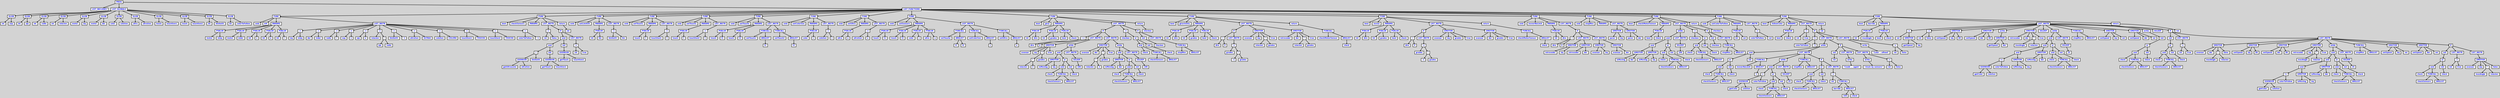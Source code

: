 digraph {

	ordering=out;
	ranksep=.4;
	bgcolor="lightgrey"; node [shape=box, fixedsize=false, fontsize=12, fontname="Helvetica-bold", fontcolor="blue"
		width=.25, height=.25, color="black", fillcolor="white", style="filled, solid, bold"];
	edge [arrowsize=.5, color="black", style="bold"]

  n0 [label="PROG"];
  n1 [label="LIST_INCLUDES"];
  n2 [label="LIST_GLOBALS"];
  n2 [label="LIST_GLOBALS"];
  n3 [label="GLOB"];
  n3 [label="GLOB"];
  n4 [label="int"];
  n5 [label="sep"];
  n6 [label="GLOB"];
  n6 [label="GLOB"];
  n7 [label="int"];
  n8 [label="eje"];
  n9 [label="GLOB"];
  n9 [label="GLOB"];
  n10 [label="int"];
  n11 [label="radio"];
  n12 [label="GLOB"];
  n12 [label="GLOB"];
  n13 [label="int"];
  n14 [label="relacion"];
  n15 [label="GLOB"];
  n15 [label="GLOB"];
  n16 [label="motor"];
  n17 [label="izq"];
  n18 [label="GLOB"];
  n18 [label="GLOB"];
  n19 [label="motor"];
  n20 [label="der"];
  n21 [label="GLOB"];
  n21 [label="GLOB"];
  n22 [label="color"];
  n23 [label="coloSen"];
  n24 [label="GLOB"];
  n24 [label="GLOB"];
  n25 [label="ultra"];
  n26 [label="ultraSen"];
  n27 [label="GLOB"];
  n27 [label="GLOB"];
  n28 [label="touch"];
  n29 [label="touchSen1"];
  n30 [label="GLOB"];
  n30 [label="GLOB"];
  n31 [label="touch"];
  n32 [label="touchSen2"];
  n33 [label="GLOB"];
  n33 [label="GLOB"];
  n34 [label="int"];
  n35 [label="limiteUS"];
  n36 [label="GLOB"];
  n36 [label="GLOB"];
  n37 [label="int"];
  n38 [label="colorToFollow"];
  n39 [label="LIST_FUNCTIONS"];
  n39 [label="LIST_FUNCTIONS"];
  n40 [label="FUNC"];
  n40 [label="FUNC"];
  n41 [label="void"];
  n42 [label="init"];
  n43 [label="PARAMS"];
  n43 [label="PARAMS"];
  n44 [label="PVALUE"];
  n44 [label="PVALUE"];
  n45 [label="motor"];
  n46 [label="mizq"];
  n47 [label="PVALUE"];
  n47 [label="PVALUE"];
  n48 [label="motor"];
  n49 [label="mder"];
  n50 [label="PVALUE"];
  n50 [label="PVALUE"];
  n51 [label="int"];
  n52 [label="s"];
  n53 [label="PVALUE"];
  n53 [label="PVALUE"];
  n54 [label="int"];
  n55 [label="e"];
  n56 [label="PVALUE"];
  n56 [label="PVALUE"];
  n57 [label="int"];
  n58 [label="r"];
  n59 [label="LIST_INSTR"];
  n59 [label="LIST_INSTR"];
  n60 [label=":="];
  n60 [label=":="];
  n61 [label="izq"];
  n62 [label="mizq"];
  n63 [label=":="];
  n63 [label=":="];
  n64 [label="der"];
  n65 [label="mder"];
  n66 [label=":="];
  n66 [label=":="];
  n67 [label="radio"];
  n68 [label="r"];
  n69 [label=":="];
  n69 [label=":="];
  n70 [label="sep"];
  n71 [label="s"];
  n72 [label=":="];
  n72 [label=":="];
  n73 [label="eje"];
  n74 [label="e"];
  n75 [label=":="];
  n75 [label=":="];
  n76 [label="relacion"];
  n77 [label="/"];
  n77 [label="/"];
  n78 [label="eje"];
  n79 [label="radio"];
  n80 [label=":="];
  n80 [label=":="];
  n81 [label="limiteUS"];
  n82 [label="-1"];
  n83 [label=":="];
  n83 [label=":="];
  n84 [label="ultraSen"];
  n85 [label="ULTRA4"];
  n86 [label=":="];
  n86 [label=":="];
  n87 [label="coloSen"];
  n88 [label="COLOR4"];
  n89 [label=":="];
  n89 [label=":="];
  n90 [label="touchSen1"];
  n91 [label="TOUCH4"];
  n92 [label=":="];
  n92 [label=":="];
  n93 [label="touchSen2"];
  n94 [label="TOUCH4"];
  n95 [label=":="];
  n95 [label=":="];
  n96 [label="colorToFollow"];
  n97 [label="-1"];
  n98 [label="FUNC"];
  n98 [label="FUNC"];
  n99 [label="bool"];
  n100 [label="checkSensors"];
  n101 [label="PARAMS"];
  n102 [label="LIST_INSTR"];
  n102 [label="LIST_INSTR"];
  n103 [label=":="];
  n103 [label=":="];
  n104 [label="ret"];
  n105 [label="false"];
  n106 [label="if"];
  n106 [label="if"];
  n107 [label="and"];
  n107 [label="and"];
  n108 [label="and"];
  n108 [label="and"];
  n109 [label=">"];
  n109 [label=">"];
  n110 [label="GSENSOR"];
  n110 [label="GSENSOR"];
  n111 [label="getUltrasonic"];
  n112 [label="ultraSen"];
  n113 [label="limiteUS"];
  n114 [label="not"];
  n114 [label="not"];
  n115 [label="GSENSOR"];
  n115 [label="GSENSOR"];
  n116 [label="getTouch"];
  n117 [label="touchSen1"];
  n118 [label="not"];
  n118 [label="not"];
  n119 [label="GSENSOR"];
  n119 [label="GSENSOR"];
  n120 [label="getTouch"];
  n121 [label="touchSen2"];
  n122 [label="LIST_INSTR"];
  n122 [label="LIST_INSTR"];
  n123 [label=":="];
  n123 [label=":="];
  n124 [label="ret"];
  n125 [label="true"];
  n126 [label="return"];
  n126 [label="return"];
  n127 [label="ret"];
  n128 [label="FUNC"];
  n128 [label="FUNC"];
  n129 [label="void"];
  n130 [label="setLimitUS"];
  n131 [label="PARAMS"];
  n131 [label="PARAMS"];
  n132 [label="PVALUE"];
  n132 [label="PVALUE"];
  n133 [label="int"];
  n134 [label="lim"];
  n135 [label="LIST_INSTR"];
  n135 [label="LIST_INSTR"];
  n136 [label=":="];
  n136 [label=":="];
  n137 [label="limiteUS"];
  n138 [label="lim"];
  n139 [label="FUNC"];
  n139 [label="FUNC"];
  n140 [label="void"];
  n141 [label="setTouch1"];
  n142 [label="PARAMS"];
  n142 [label="PARAMS"];
  n143 [label="PVALUE"];
  n143 [label="PVALUE"];
  n144 [label="touch"];
  n145 [label="t"];
  n146 [label="LIST_INSTR"];
  n146 [label="LIST_INSTR"];
  n147 [label=":="];
  n147 [label=":="];
  n148 [label="touchSen1"];
  n149 [label="t"];
  n150 [label="FUNC"];
  n150 [label="FUNC"];
  n151 [label="void"];
  n152 [label="setTouch2"];
  n153 [label="PARAMS"];
  n153 [label="PARAMS"];
  n154 [label="PVALUE"];
  n154 [label="PVALUE"];
  n155 [label="touch"];
  n156 [label="t"];
  n157 [label="LIST_INSTR"];
  n157 [label="LIST_INSTR"];
  n158 [label=":="];
  n158 [label=":="];
  n159 [label="touchSen2"];
  n160 [label="t"];
  n161 [label="FUNC"];
  n161 [label="FUNC"];
  n162 [label="void"];
  n163 [label="setTouchs"];
  n164 [label="PARAMS"];
  n164 [label="PARAMS"];
  n165 [label="PVALUE"];
  n165 [label="PVALUE"];
  n166 [label="touch"];
  n167 [label="t1"];
  n168 [label="PVALUE"];
  n168 [label="PVALUE"];
  n169 [label="touch"];
  n170 [label="t2"];
  n171 [label="LIST_INSTR"];
  n171 [label="LIST_INSTR"];
  n172 [label="FUNCALL"];
  n172 [label="FUNCALL"];
  n173 [label="setTouch1"];
  n174 [label="ARGLIST"];
  n174 [label="ARGLIST"];
  n175 [label="t1"];
  n176 [label="FUNCALL"];
  n176 [label="FUNCALL"];
  n177 [label="setTouch2"];
  n178 [label="ARGLIST"];
  n178 [label="ARGLIST"];
  n179 [label="t2"];
  n180 [label="FUNC"];
  n180 [label="FUNC"];
  n181 [label="void"];
  n182 [label="setColorSen"];
  n183 [label="PARAMS"];
  n183 [label="PARAMS"];
  n184 [label="PVALUE"];
  n184 [label="PVALUE"];
  n185 [label="color"];
  n186 [label="c"];
  n187 [label="LIST_INSTR"];
  n187 [label="LIST_INSTR"];
  n188 [label=":="];
  n188 [label=":="];
  n189 [label="coloSen"];
  n190 [label="c"];
  n191 [label="FUNC"];
  n191 [label="FUNC"];
  n192 [label="void"];
  n193 [label="setUltra"];
  n194 [label="PARAMS"];
  n194 [label="PARAMS"];
  n195 [label="PVALUE"];
  n195 [label="PVALUE"];
  n196 [label="ultra"];
  n197 [label="u"];
  n198 [label="LIST_INSTR"];
  n198 [label="LIST_INSTR"];
  n199 [label=":="];
  n199 [label=":="];
  n200 [label="ultraSen"];
  n201 [label="u"];
  n202 [label="FUNC"];
  n202 [label="FUNC"];
  n203 [label="void"];
  n204 [label="setSensors"];
  n205 [label="PARAMS"];
  n205 [label="PARAMS"];
  n206 [label="PVALUE"];
  n206 [label="PVALUE"];
  n207 [label="touch"];
  n208 [label="t1"];
  n209 [label="PVALUE"];
  n209 [label="PVALUE"];
  n210 [label="touch"];
  n211 [label="t2"];
  n212 [label="PVALUE"];
  n212 [label="PVALUE"];
  n213 [label="color"];
  n214 [label="c"];
  n215 [label="PVALUE"];
  n215 [label="PVALUE"];
  n216 [label="ultra"];
  n217 [label="u"];
  n218 [label="LIST_INSTR"];
  n218 [label="LIST_INSTR"];
  n219 [label="FUNCALL"];
  n219 [label="FUNCALL"];
  n220 [label="setTouchs"];
  n221 [label="ARGLIST"];
  n221 [label="ARGLIST"];
  n222 [label="t1"];
  n223 [label="t2"];
  n224 [label="FUNCALL"];
  n224 [label="FUNCALL"];
  n225 [label="setColorSen"];
  n226 [label="ARGLIST"];
  n226 [label="ARGLIST"];
  n227 [label="c"];
  n228 [label="FUNCALL"];
  n228 [label="FUNCALL"];
  n229 [label="setUltra"];
  n230 [label="ARGLIST"];
  n230 [label="ARGLIST"];
  n231 [label="u"];
  n232 [label="FUNC"];
  n232 [label="FUNC"];
  n233 [label="bool"];
  n234 [label="girar"];
  n235 [label="PARAMS"];
  n235 [label="PARAMS"];
  n236 [label="PVALUE"];
  n236 [label="PVALUE"];
  n237 [label="int"];
  n238 [label="dire"];
  n239 [label="PVALUE"];
  n239 [label="PVALUE"];
  n240 [label="int"];
  n241 [label="grados"];
  n242 [label="PVALUE"];
  n242 [label="PVALUE"];
  n243 [label="bool"];
  n244 [label="check"];
  n245 [label="LIST_INSTR"];
  n245 [label="LIST_INSTR"];
  n246 [label="if"];
  n246 [label="if"];
  n247 [label=">="];
  n247 [label=">="];
  n248 [label="dire"];
  n249 [label="0"];
  n250 [label="LIST_INSTR"];
  n250 [label="LIST_INSTR"];
  n251 [label="SMOTOR"];
  n251 [label="SMOTOR"];
  n252 [label="avanzar"];
  n253 [label="izq"];
  n254 [label="*"];
  n254 [label="*"];
  n255 [label="*"];
  n255 [label="*"];
  n256 [label="relacion"];
  n257 [label="2"];
  n258 [label="grados"];
  n259 [label="true"];
  n260 [label="while"];
  n260 [label="while"];
  n261 [label="and"];
  n261 [label="and"];
  n262 [label="GMOTOR"];
  n262 [label="GMOTOR"];
  n263 [label="isMoving"];
  n264 [label="izq"];
  n265 [label="or"];
  n265 [label="or"];
  n266 [label="and"];
  n266 [label="and"];
  n267 [label="check"];
  n268 [label="FUNCALL"];
  n268 [label="FUNCALL"];
  n269 [label="checkSensors"];
  n270 [label="ARGLIST"];
  n271 [label="not"];
  n271 [label="not"];
  n272 [label="check"];
  n273 [label="LIST_INSTR"];
  n273 [label="LIST_INSTR"];
  n274 [label="SSLEEP"];
  n274 [label="SSLEEP"];
  n275 [label="100"];
  n276 [label="LIST_INSTR"];
  n276 [label="LIST_INSTR"];
  n277 [label="SMOTOR"];
  n277 [label="SMOTOR"];
  n278 [label="avanzar"];
  n279 [label="der"];
  n280 [label="*"];
  n280 [label="*"];
  n281 [label="*"];
  n281 [label="*"];
  n282 [label="relacion"];
  n283 [label="2"];
  n284 [label="grados"];
  n285 [label="true"];
  n286 [label="while"];
  n286 [label="while"];
  n287 [label="and"];
  n287 [label="and"];
  n288 [label="GMOTOR"];
  n288 [label="GMOTOR"];
  n289 [label="isMoving"];
  n290 [label="der"];
  n291 [label="or"];
  n291 [label="or"];
  n292 [label="and"];
  n292 [label="and"];
  n293 [label="check"];
  n294 [label="FUNCALL"];
  n294 [label="FUNCALL"];
  n295 [label="checkSensors"];
  n296 [label="ARGLIST"];
  n297 [label="not"];
  n297 [label="not"];
  n298 [label="check"];
  n299 [label="LIST_INSTR"];
  n299 [label="LIST_INSTR"];
  n300 [label="SSLEEP"];
  n300 [label="SSLEEP"];
  n301 [label="100"];
  n302 [label=":="];
  n302 [label=":="];
  n303 [label="checkeo"];
  n304 [label="or"];
  n304 [label="or"];
  n305 [label="and"];
  n305 [label="and"];
  n306 [label="check"];
  n307 [label="FUNCALL"];
  n307 [label="FUNCALL"];
  n308 [label="checkSensors"];
  n309 [label="ARGLIST"];
  n310 [label="not"];
  n310 [label="not"];
  n311 [label="check"];
  n312 [label="if"];
  n312 [label="if"];
  n313 [label="not"];
  n313 [label="not"];
  n314 [label="checkeo"];
  n315 [label="LIST_INSTR"];
  n315 [label="LIST_INSTR"];
  n316 [label="FUNCALL"];
  n316 [label="FUNCALL"];
  n317 [label="stopMov"];
  n318 [label="ARGLIST"];
  n319 [label="return"];
  n319 [label="return"];
  n320 [label="checkeo"];
  n321 [label="FUNC"];
  n321 [label="FUNC"];
  n322 [label="bool"];
  n323 [label="girarInSitu"];
  n324 [label="PARAMS"];
  n324 [label="PARAMS"];
  n325 [label="PVALUE"];
  n325 [label="PVALUE"];
  n326 [label="int"];
  n327 [label="dire"];
  n328 [label="PVALUE"];
  n328 [label="PVALUE"];
  n329 [label="int"];
  n330 [label="grados"];
  n331 [label="PVALUE"];
  n331 [label="PVALUE"];
  n332 [label="bool"];
  n333 [label="check"];
  n334 [label="LIST_INSTR"];
  n334 [label="LIST_INSTR"];
  n335 [label="if"];
  n335 [label="if"];
  n336 [label="<"];
  n336 [label="<"];
  n337 [label="dire"];
  n338 [label="0"];
  n339 [label="LIST_INSTR"];
  n339 [label="LIST_INSTR"];
  n340 [label=":="];
  n340 [label=":="];
  n341 [label="grados"];
  n342 [label="*"];
  n342 [label="*"];
  n343 [label="-1"];
  n344 [label="grados"];
  n345 [label="SMOTOR"];
  n345 [label="SMOTOR"];
  n346 [label="avanzar"];
  n347 [label="izq"];
  n348 [label="*"];
  n348 [label="*"];
  n349 [label="relacion"];
  n350 [label="grados"];
  n351 [label="true"];
  n352 [label="SMOTOR"];
  n352 [label="SMOTOR"];
  n353 [label="retroceder"];
  n354 [label="der"];
  n355 [label="*"];
  n355 [label="*"];
  n356 [label="relacion"];
  n357 [label="grados"];
  n358 [label="true"];
  n359 [label="return"];
  n359 [label="return"];
  n360 [label="FUNCALL"];
  n360 [label="FUNCALL"];
  n361 [label="checkMotorSensor"];
  n362 [label="ARGLIST"];
  n362 [label="ARGLIST"];
  n363 [label="check"];
  n364 [label="FUNC"];
  n364 [label="FUNC"];
  n365 [label="bool"];
  n366 [label="mover"];
  n367 [label="PARAMS"];
  n367 [label="PARAMS"];
  n368 [label="PVALUE"];
  n368 [label="PVALUE"];
  n369 [label="int"];
  n370 [label="dire"];
  n371 [label="PVALUE"];
  n371 [label="PVALUE"];
  n372 [label="int"];
  n373 [label="grados"];
  n374 [label="PVALUE"];
  n374 [label="PVALUE"];
  n375 [label="bool"];
  n376 [label="check"];
  n377 [label="LIST_INSTR"];
  n377 [label="LIST_INSTR"];
  n378 [label="if"];
  n378 [label="if"];
  n379 [label="<"];
  n379 [label="<"];
  n380 [label="dire"];
  n381 [label="0"];
  n382 [label="LIST_INSTR"];
  n382 [label="LIST_INSTR"];
  n383 [label=":="];
  n383 [label=":="];
  n384 [label="grados"];
  n385 [label="*"];
  n385 [label="*"];
  n386 [label="-1"];
  n387 [label="grados"];
  n388 [label="SMOTOR"];
  n388 [label="SMOTOR"];
  n389 [label="avanzar"];
  n390 [label="izq"];
  n391 [label="grados"];
  n392 [label="true"];
  n393 [label="SMOTOR"];
  n393 [label="SMOTOR"];
  n394 [label="avanzar"];
  n395 [label="der"];
  n396 [label="grados"];
  n397 [label="true"];
  n398 [label="return"];
  n398 [label="return"];
  n399 [label="FUNCALL"];
  n399 [label="FUNCALL"];
  n400 [label="checkMotorSensor"];
  n401 [label="ARGLIST"];
  n401 [label="ARGLIST"];
  n402 [label="check"];
  n403 [label="FUNC"];
  n403 [label="FUNC"];
  n404 [label="void"];
  n405 [label="moverNoLimit"];
  n406 [label="PARAMS"];
  n406 [label="PARAMS"];
  n407 [label="PVALUE"];
  n407 [label="PVALUE"];
  n408 [label="int"];
  n409 [label="dire"];
  n410 [label="LIST_INSTR"];
  n410 [label="LIST_INSTR"];
  n411 [label="if"];
  n411 [label="if"];
  n412 [label="<"];
  n412 [label="<"];
  n413 [label="dire"];
  n414 [label="0"];
  n415 [label="LIST_INSTR"];
  n415 [label="LIST_INSTR"];
  n416 [label="SMOTOR"];
  n416 [label="SMOTOR"];
  n417 [label="retroceder"];
  n418 [label="izq"];
  n419 [label="SMOTOR"];
  n419 [label="SMOTOR"];
  n420 [label="retroceder"];
  n421 [label="der"];
  n422 [label="LIST_INSTR"];
  n422 [label="LIST_INSTR"];
  n423 [label="SMOTOR"];
  n423 [label="SMOTOR"];
  n424 [label="avanzar"];
  n425 [label="izq"];
  n426 [label="SMOTOR"];
  n426 [label="SMOTOR"];
  n427 [label="avanzar"];
  n428 [label="der"];
  n429 [label="FUNC"];
  n429 [label="FUNC"];
  n430 [label="void"];
  n431 [label="stopMov"];
  n432 [label="PARAMS"];
  n433 [label="LIST_INSTR"];
  n433 [label="LIST_INSTR"];
  n434 [label="SMOTOR"];
  n434 [label="SMOTOR"];
  n435 [label="parar"];
  n436 [label="izq"];
  n437 [label="SMOTOR"];
  n437 [label="SMOTOR"];
  n438 [label="parar"];
  n439 [label="der"];
  n440 [label="FUNC"];
  n440 [label="FUNC"];
  n441 [label="bool"];
  n442 [label="checkMotorSensor"];
  n443 [label="PARAMS"];
  n443 [label="PARAMS"];
  n444 [label="PVALUE"];
  n444 [label="PVALUE"];
  n445 [label="bool"];
  n446 [label="check"];
  n447 [label="LIST_INSTR"];
  n447 [label="LIST_INSTR"];
  n448 [label="while"];
  n448 [label="while"];
  n449 [label="and"];
  n449 [label="and"];
  n450 [label="and"];
  n450 [label="and"];
  n451 [label="GMOTOR"];
  n451 [label="GMOTOR"];
  n452 [label="isMoving"];
  n453 [label="der"];
  n454 [label="GMOTOR"];
  n454 [label="GMOTOR"];
  n455 [label="isMoving"];
  n456 [label="izq"];
  n457 [label="or"];
  n457 [label="or"];
  n458 [label="and"];
  n458 [label="and"];
  n459 [label="check"];
  n460 [label="FUNCALL"];
  n460 [label="FUNCALL"];
  n461 [label="checkSensors"];
  n462 [label="ARGLIST"];
  n463 [label="not"];
  n463 [label="not"];
  n464 [label="check"];
  n465 [label="LIST_INSTR"];
  n465 [label="LIST_INSTR"];
  n466 [label="SSLEEP"];
  n466 [label="SSLEEP"];
  n467 [label="100"];
  n468 [label=":="];
  n468 [label=":="];
  n469 [label="checkeo"];
  n470 [label="or"];
  n470 [label="or"];
  n471 [label="and"];
  n471 [label="and"];
  n472 [label="check"];
  n473 [label="FUNCALL"];
  n473 [label="FUNCALL"];
  n474 [label="checkSensors"];
  n475 [label="ARGLIST"];
  n476 [label="not"];
  n476 [label="not"];
  n477 [label="check"];
  n478 [label="if"];
  n478 [label="if"];
  n479 [label="not"];
  n479 [label="not"];
  n480 [label="checkeo"];
  n481 [label="LIST_INSTR"];
  n481 [label="LIST_INSTR"];
  n482 [label="FUNCALL"];
  n482 [label="FUNCALL"];
  n483 [label="stopMov"];
  n484 [label="ARGLIST"];
  n485 [label="return"];
  n485 [label="return"];
  n486 [label="checkeo"];
  n487 [label="FUNC"];
  n487 [label="FUNC"];
  n488 [label="void"];
  n489 [label="setColorToFollow"];
  n490 [label="PARAMS"];
  n490 [label="PARAMS"];
  n491 [label="PVALUE"];
  n491 [label="PVALUE"];
  n492 [label="int"];
  n493 [label="col"];
  n494 [label="LIST_INSTR"];
  n494 [label="LIST_INSTR"];
  n495 [label=":="];
  n495 [label=":="];
  n496 [label="colorToFollow"];
  n497 [label="col"];
  n498 [label="FUNC"];
  n498 [label="FUNC"];
  n499 [label="bool"];
  n500 [label="followColor"];
  n501 [label="PARAMS"];
  n501 [label="PARAMS"];
  n502 [label="PVALUE"];
  n502 [label="PVALUE"];
  n503 [label="bool"];
  n504 [label="check"];
  n505 [label="LIST_INSTR"];
  n505 [label="LIST_INSTR"];
  n506 [label=":="];
  n506 [label=":="];
  n507 [label="ret"];
  n508 [label="true"];
  n509 [label="if"];
  n509 [label="if"];
  n510 [label="!="];
  n510 [label="!="];
  n511 [label="colorToFollow"];
  n512 [label="-1"];
  n513 [label="LIST_INSTR"];
  n513 [label="LIST_INSTR"];
  n514 [label="while"];
  n514 [label="while"];
  n515 [label="and"];
  n515 [label="and"];
  n516 [label="or"];
  n516 [label="or"];
  n517 [label="and"];
  n517 [label="and"];
  n518 [label="check"];
  n519 [label="FUNCALL"];
  n519 [label="FUNCALL"];
  n520 [label="checkSensors"];
  n521 [label="ARGLIST"];
  n522 [label="not"];
  n522 [label="not"];
  n523 [label="check"];
  n524 [label="ret"];
  n525 [label="LIST_INSTR"];
  n525 [label="LIST_INSTR"];
  n526 [label="FUNCALL"];
  n526 [label="FUNCALL"];
  n527 [label="moverNoLimit"];
  n528 [label="ARGLIST"];
  n528 [label="ARGLIST"];
  n529 [label="1"];
  n530 [label="while"];
  n530 [label="while"];
  n531 [label="and"];
  n531 [label="and"];
  n532 [label="="];
  n532 [label="="];
  n533 [label="GSENSOR"];
  n533 [label="GSENSOR"];
  n534 [label="getColor"];
  n535 [label="coloSen"];
  n536 [label="colorToFollow"];
  n537 [label="or"];
  n537 [label="or"];
  n538 [label="and"];
  n538 [label="and"];
  n539 [label="check"];
  n540 [label="FUNCALL"];
  n540 [label="FUNCALL"];
  n541 [label="checkSensors"];
  n542 [label="ARGLIST"];
  n543 [label="not"];
  n543 [label="not"];
  n544 [label="check"];
  n545 [label="LIST_INSTR"];
  n545 [label="LIST_INSTR"];
  n546 [label="SSLEEP"];
  n546 [label="SSLEEP"];
  n547 [label="25"];
  n548 [label="FUNCALL"];
  n548 [label="FUNCALL"];
  n549 [label="stopMov"];
  n550 [label="ARGLIST"];
  n551 [label="if"];
  n551 [label="if"];
  n552 [label="or"];
  n552 [label="or"];
  n553 [label="and"];
  n553 [label="and"];
  n554 [label="check"];
  n555 [label="FUNCALL"];
  n555 [label="FUNCALL"];
  n556 [label="checkSensors"];
  n557 [label="ARGLIST"];
  n558 [label="not"];
  n558 [label="not"];
  n559 [label="check"];
  n560 [label="LIST_INSTR"];
  n560 [label="LIST_INSTR"];
  n561 [label=":="];
  n561 [label=":="];
  n562 [label="ret"];
  n563 [label="FUNCALL"];
  n563 [label="FUNCALL"];
  n564 [label="barrido"];
  n565 [label="ARGLIST"];
  n565 [label="ARGLIST"];
  n566 [label="320"];
  n567 [label="check"];
  n568 [label="if"];
  n568 [label="if"];
  n569 [label="not"];
  n569 [label="not"];
  n570 [label="ret"];
  n571 [label="LIST_INSTR"];
  n571 [label="LIST_INSTR"];
  n572 [label="write"];
  n572 [label="write"];
  n573 [label="\"Could ... again\""];
  n574 [label="LIST_INSTR"];
  n574 [label="LIST_INSTR"];
  n575 [label="write"];
  n575 [label="write"];
  n576 [label="\"stuck by sensors\""];
  n577 [label=":="];
  n577 [label=":="];
  n578 [label="ret"];
  n579 [label="false"];
  n580 [label="LIST_INSTR"];
  n580 [label="LIST_INSTR"];
  n581 [label="write"];
  n581 [label="write"];
  n582 [label="\"Color ...efined\""];
  n583 [label=":="];
  n583 [label=":="];
  n584 [label="ret"];
  n585 [label="false"];
  n586 [label="return"];
  n586 [label="return"];
  n587 [label="ret"];
  n588 [label="FUNC"];
  n588 [label="FUNC"];
  n589 [label="bool"];
  n590 [label="barrido"];
  n591 [label="PARAMS"];
  n591 [label="PARAMS"];
  n592 [label="PVALUE"];
  n592 [label="PVALUE"];
  n593 [label="int"];
  n594 [label="maxAngle"];
  n595 [label="PVALUE"];
  n595 [label="PVALUE"];
  n596 [label="bool"];
  n597 [label="check"];
  n598 [label="LIST_INSTR"];
  n598 [label="LIST_INSTR"];
  n599 [label=":="];
  n599 [label=":="];
  n600 [label="vel"];
  n601 [label="GMOTOR"];
  n601 [label="GMOTOR"];
  n602 [label="getSpeed"];
  n603 [label="izq"];
  n604 [label=":="];
  n604 [label=":="];
  n605 [label="ret"];
  n606 [label="false"];
  n607 [label="SMOTOR"];
  n607 [label="SMOTOR"];
  n608 [label="setSpeed"];
  n609 [label="izq"];
  n610 [label="60"];
  n611 [label="SMOTOR"];
  n611 [label="SMOTOR"];
  n612 [label="setSpeed"];
  n613 [label="der"];
  n614 [label="60"];
  n615 [label="write"];
  n615 [label="write"];
  n616 [label="GMOTOR"];
  n616 [label="GMOTOR"];
  n617 [label="getSpeed"];
  n618 [label="der"];
  n619 [label="SMOTOR"];
  n619 [label="SMOTOR"];
  n620 [label="retroceder"];
  n621 [label="der"];
  n622 [label="*"];
  n622 [label="*"];
  n623 [label="maxAngle"];
  n624 [label="relacion"];
  n625 [label="true"];
  n626 [label="SSLEEP"];
  n627 [label="while"];
  n627 [label="while"];
  n628 [label="and"];
  n628 [label="and"];
  n629 [label="and"];
  n629 [label="and"];
  n630 [label="and"];
  n630 [label="and"];
  n631 [label="!="];
  n631 [label="!="];
  n632 [label="GSENSOR"];
  n632 [label="GSENSOR"];
  n633 [label="getColor"];
  n634 [label="coloSen"];
  n635 [label="colorToFollow"];
  n636 [label="GMOTOR"];
  n636 [label="GMOTOR"];
  n637 [label="isMoving"];
  n638 [label="izq"];
  n639 [label="GMOTOR"];
  n639 [label="GMOTOR"];
  n640 [label="isMoving"];
  n641 [label="der"];
  n642 [label="or"];
  n642 [label="or"];
  n643 [label="and"];
  n643 [label="and"];
  n644 [label="check"];
  n645 [label="FUNCALL"];
  n645 [label="FUNCALL"];
  n646 [label="checkSensors"];
  n647 [label="ARGLIST"];
  n648 [label="not"];
  n648 [label="not"];
  n649 [label="check"];
  n650 [label="LIST_INSTR"];
  n650 [label="LIST_INSTR"];
  n651 [label="SSLEEP"];
  n651 [label="SSLEEP"];
  n652 [label="25"];
  n653 [label="FUNCALL"];
  n653 [label="FUNCALL"];
  n654 [label="stopMov"];
  n655 [label="ARGLIST"];
  n656 [label="SMOTOR"];
  n656 [label="SMOTOR"];
  n657 [label="setSpeed"];
  n658 [label="izq"];
  n659 [label="vel"];
  n660 [label="SMOTOR"];
  n660 [label="SMOTOR"];
  n661 [label="setSpeed"];
  n662 [label="der"];
  n663 [label="vel"];
  n664 [label="write"];
  n664 [label="write"];
  n665 [label="not"];
  n665 [label="not"];
  n666 [label="or"];
  n666 [label="or"];
  n667 [label="and"];
  n667 [label="and"];
  n668 [label="check"];
  n669 [label="FUNCALL"];
  n669 [label="FUNCALL"];
  n670 [label="checkSensors"];
  n671 [label="ARGLIST"];
  n672 [label="not"];
  n672 [label="not"];
  n673 [label="check"];
  n674 [label="SSLEEP"];
  n675 [label="if"];
  n675 [label="if"];
  n676 [label="not"];
  n676 [label="not"];
  n677 [label="or"];
  n677 [label="or"];
  n678 [label="and"];
  n678 [label="and"];
  n679 [label="check"];
  n680 [label="FUNCALL"];
  n680 [label="FUNCALL"];
  n681 [label="checkSensors"];
  n682 [label="ARGLIST"];
  n683 [label="not"];
  n683 [label="not"];
  n684 [label="check"];
  n685 [label="LIST_INSTR"];
  n685 [label="LIST_INSTR"];
  n686 [label=":="];
  n686 [label=":="];
  n687 [label="ret"];
  n688 [label="true"];
  n689 [label="LIST_INSTR"];
  n689 [label="LIST_INSTR"];
  n690 [label="SMOTOR"];
  n690 [label="SMOTOR"];
  n691 [label="avanzar"];
  n692 [label="der"];
  n693 [label="*"];
  n693 [label="*"];
  n694 [label="maxAngle"];
  n695 [label="relacion"];
  n696 [label="false"];
  n697 [label="SMOTOR"];
  n697 [label="SMOTOR"];
  n698 [label="setSpeed"];
  n699 [label="izq"];
  n700 [label="60"];
  n701 [label="SMOTOR"];
  n701 [label="SMOTOR"];
  n702 [label="setSpeed"];
  n703 [label="der"];
  n704 [label="60"];
  n705 [label="SMOTOR"];
  n705 [label="SMOTOR"];
  n706 [label="retroceder"];
  n707 [label="izq"];
  n708 [label="*"];
  n708 [label="*"];
  n709 [label="maxAngle"];
  n710 [label="relacion"];
  n711 [label="true"];
  n712 [label="while"];
  n712 [label="while"];
  n713 [label="and"];
  n713 [label="and"];
  n714 [label="and"];
  n714 [label="and"];
  n715 [label="and"];
  n715 [label="and"];
  n716 [label="!="];
  n716 [label="!="];
  n717 [label="GSENSOR"];
  n717 [label="GSENSOR"];
  n718 [label="getColor"];
  n719 [label="coloSen"];
  n720 [label="colorToFollow"];
  n721 [label="GMOTOR"];
  n721 [label="GMOTOR"];
  n722 [label="isMoving"];
  n723 [label="izq"];
  n724 [label="GMOTOR"];
  n724 [label="GMOTOR"];
  n725 [label="isMoving"];
  n726 [label="der"];
  n727 [label="or"];
  n727 [label="or"];
  n728 [label="and"];
  n728 [label="and"];
  n729 [label="check"];
  n730 [label="FUNCALL"];
  n730 [label="FUNCALL"];
  n731 [label="checkSensors"];
  n732 [label="ARGLIST"];
  n733 [label="not"];
  n733 [label="not"];
  n734 [label="check"];
  n735 [label="LIST_INSTR"];
  n735 [label="LIST_INSTR"];
  n736 [label="SSLEEP"];
  n736 [label="SSLEEP"];
  n737 [label="25"];
  n738 [label="FUNCALL"];
  n738 [label="FUNCALL"];
  n739 [label="stopMov"];
  n740 [label="ARGLIST"];
  n741 [label="SMOTOR"];
  n741 [label="SMOTOR"];
  n742 [label="setSpeed"];
  n743 [label="izq"];
  n744 [label="vel"];
  n745 [label="SMOTOR"];
  n745 [label="SMOTOR"];
  n746 [label="setSpeed"];
  n747 [label="der"];
  n748 [label="vel"];
  n749 [label="if"];
  n749 [label="if"];
  n750 [label="not"];
  n750 [label="not"];
  n751 [label="or"];
  n751 [label="or"];
  n752 [label="and"];
  n752 [label="and"];
  n753 [label="check"];
  n754 [label="FUNCALL"];
  n754 [label="FUNCALL"];
  n755 [label="checkSensors"];
  n756 [label="ARGLIST"];
  n757 [label="not"];
  n757 [label="not"];
  n758 [label="check"];
  n759 [label="LIST_INSTR"];
  n759 [label="LIST_INSTR"];
  n760 [label=":="];
  n760 [label=":="];
  n761 [label="ret"];
  n762 [label="true"];
  n763 [label="LIST_INSTR"];
  n763 [label="LIST_INSTR"];
  n764 [label="SMOTOR"];
  n764 [label="SMOTOR"];
  n765 [label="avanzar"];
  n766 [label="izq"];
  n767 [label="*"];
  n767 [label="*"];
  n768 [label="maxAngle"];
  n769 [label="relacion"];
  n770 [label="false"];
  n771 [label="return"];
  n771 [label="return"];
  n772 [label="ret"];

  n0 -> n1 // "PROG" -> "LIST_INCLUDES"
  n0 -> n2 // "PROG" -> "LIST_GLOBALS"
  n2 -> n3 // "LIST_GLOBALS" -> "GLOB"
  n3 -> n4 // "GLOB" -> "int"
  n3 -> n5 // "GLOB" -> "sep"
  n2 -> n6 // "LIST_GLOBALS" -> "GLOB"
  n6 -> n7 // "GLOB" -> "int"
  n6 -> n8 // "GLOB" -> "eje"
  n2 -> n9 // "LIST_GLOBALS" -> "GLOB"
  n9 -> n10 // "GLOB" -> "int"
  n9 -> n11 // "GLOB" -> "radio"
  n2 -> n12 // "LIST_GLOBALS" -> "GLOB"
  n12 -> n13 // "GLOB" -> "int"
  n12 -> n14 // "GLOB" -> "relacion"
  n2 -> n15 // "LIST_GLOBALS" -> "GLOB"
  n15 -> n16 // "GLOB" -> "motor"
  n15 -> n17 // "GLOB" -> "izq"
  n2 -> n18 // "LIST_GLOBALS" -> "GLOB"
  n18 -> n19 // "GLOB" -> "motor"
  n18 -> n20 // "GLOB" -> "der"
  n2 -> n21 // "LIST_GLOBALS" -> "GLOB"
  n21 -> n22 // "GLOB" -> "color"
  n21 -> n23 // "GLOB" -> "coloSen"
  n2 -> n24 // "LIST_GLOBALS" -> "GLOB"
  n24 -> n25 // "GLOB" -> "ultra"
  n24 -> n26 // "GLOB" -> "ultraSen"
  n2 -> n27 // "LIST_GLOBALS" -> "GLOB"
  n27 -> n28 // "GLOB" -> "touch"
  n27 -> n29 // "GLOB" -> "touchSen1"
  n2 -> n30 // "LIST_GLOBALS" -> "GLOB"
  n30 -> n31 // "GLOB" -> "touch"
  n30 -> n32 // "GLOB" -> "touchSen2"
  n2 -> n33 // "LIST_GLOBALS" -> "GLOB"
  n33 -> n34 // "GLOB" -> "int"
  n33 -> n35 // "GLOB" -> "limiteUS"
  n2 -> n36 // "LIST_GLOBALS" -> "GLOB"
  n36 -> n37 // "GLOB" -> "int"
  n36 -> n38 // "GLOB" -> "colorToFollow"
  n0 -> n39 // "PROG" -> "LIST_FUNCTIONS"
  n39 -> n40 // "LIST_FUNCTIONS" -> "FUNC"
  n40 -> n41 // "FUNC" -> "void"
  n40 -> n42 // "FUNC" -> "init"
  n40 -> n43 // "FUNC" -> "PARAMS"
  n43 -> n44 // "PARAMS" -> "PVALUE"
  n44 -> n45 // "PVALUE" -> "motor"
  n44 -> n46 // "PVALUE" -> "mizq"
  n43 -> n47 // "PARAMS" -> "PVALUE"
  n47 -> n48 // "PVALUE" -> "motor"
  n47 -> n49 // "PVALUE" -> "mder"
  n43 -> n50 // "PARAMS" -> "PVALUE"
  n50 -> n51 // "PVALUE" -> "int"
  n50 -> n52 // "PVALUE" -> "s"
  n43 -> n53 // "PARAMS" -> "PVALUE"
  n53 -> n54 // "PVALUE" -> "int"
  n53 -> n55 // "PVALUE" -> "e"
  n43 -> n56 // "PARAMS" -> "PVALUE"
  n56 -> n57 // "PVALUE" -> "int"
  n56 -> n58 // "PVALUE" -> "r"
  n40 -> n59 // "FUNC" -> "LIST_INSTR"
  n59 -> n60 // "LIST_INSTR" -> ":="
  n60 -> n61 // ":=" -> "izq"
  n60 -> n62 // ":=" -> "mizq"
  n59 -> n63 // "LIST_INSTR" -> ":="
  n63 -> n64 // ":=" -> "der"
  n63 -> n65 // ":=" -> "mder"
  n59 -> n66 // "LIST_INSTR" -> ":="
  n66 -> n67 // ":=" -> "radio"
  n66 -> n68 // ":=" -> "r"
  n59 -> n69 // "LIST_INSTR" -> ":="
  n69 -> n70 // ":=" -> "sep"
  n69 -> n71 // ":=" -> "s"
  n59 -> n72 // "LIST_INSTR" -> ":="
  n72 -> n73 // ":=" -> "eje"
  n72 -> n74 // ":=" -> "e"
  n59 -> n75 // "LIST_INSTR" -> ":="
  n75 -> n76 // ":=" -> "relacion"
  n75 -> n77 // ":=" -> "/"
  n77 -> n78 // "/" -> "eje"
  n77 -> n79 // "/" -> "radio"
  n59 -> n80 // "LIST_INSTR" -> ":="
  n80 -> n81 // ":=" -> "limiteUS"
  n80 -> n82 // ":=" -> "-1"
  n59 -> n83 // "LIST_INSTR" -> ":="
  n83 -> n84 // ":=" -> "ultraSen"
  n83 -> n85 // ":=" -> "ULTRA4"
  n59 -> n86 // "LIST_INSTR" -> ":="
  n86 -> n87 // ":=" -> "coloSen"
  n86 -> n88 // ":=" -> "COLOR4"
  n59 -> n89 // "LIST_INSTR" -> ":="
  n89 -> n90 // ":=" -> "touchSen1"
  n89 -> n91 // ":=" -> "TOUCH4"
  n59 -> n92 // "LIST_INSTR" -> ":="
  n92 -> n93 // ":=" -> "touchSen2"
  n92 -> n94 // ":=" -> "TOUCH4"
  n59 -> n95 // "LIST_INSTR" -> ":="
  n95 -> n96 // ":=" -> "colorToFollow"
  n95 -> n97 // ":=" -> "-1"
  n39 -> n98 // "LIST_FUNCTIONS" -> "FUNC"
  n98 -> n99 // "FUNC" -> "bool"
  n98 -> n100 // "FUNC" -> "checkSensors"
  n98 -> n101 // "FUNC" -> "PARAMS"
  n98 -> n102 // "FUNC" -> "LIST_INSTR"
  n102 -> n103 // "LIST_INSTR" -> ":="
  n103 -> n104 // ":=" -> "ret"
  n103 -> n105 // ":=" -> "false"
  n102 -> n106 // "LIST_INSTR" -> "if"
  n106 -> n107 // "if" -> "and"
  n107 -> n108 // "and" -> "and"
  n108 -> n109 // "and" -> ">"
  n109 -> n110 // ">" -> "GSENSOR"
  n110 -> n111 // "GSENSOR" -> "getUltrasonic"
  n110 -> n112 // "GSENSOR" -> "ultraSen"
  n109 -> n113 // ">" -> "limiteUS"
  n108 -> n114 // "and" -> "not"
  n114 -> n115 // "not" -> "GSENSOR"
  n115 -> n116 // "GSENSOR" -> "getTouch"
  n115 -> n117 // "GSENSOR" -> "touchSen1"
  n107 -> n118 // "and" -> "not"
  n118 -> n119 // "not" -> "GSENSOR"
  n119 -> n120 // "GSENSOR" -> "getTouch"
  n119 -> n121 // "GSENSOR" -> "touchSen2"
  n106 -> n122 // "if" -> "LIST_INSTR"
  n122 -> n123 // "LIST_INSTR" -> ":="
  n123 -> n124 // ":=" -> "ret"
  n123 -> n125 // ":=" -> "true"
  n98 -> n126 // "FUNC" -> "return"
  n126 -> n127 // "return" -> "ret"
  n39 -> n128 // "LIST_FUNCTIONS" -> "FUNC"
  n128 -> n129 // "FUNC" -> "void"
  n128 -> n130 // "FUNC" -> "setLimitUS"
  n128 -> n131 // "FUNC" -> "PARAMS"
  n131 -> n132 // "PARAMS" -> "PVALUE"
  n132 -> n133 // "PVALUE" -> "int"
  n132 -> n134 // "PVALUE" -> "lim"
  n128 -> n135 // "FUNC" -> "LIST_INSTR"
  n135 -> n136 // "LIST_INSTR" -> ":="
  n136 -> n137 // ":=" -> "limiteUS"
  n136 -> n138 // ":=" -> "lim"
  n39 -> n139 // "LIST_FUNCTIONS" -> "FUNC"
  n139 -> n140 // "FUNC" -> "void"
  n139 -> n141 // "FUNC" -> "setTouch1"
  n139 -> n142 // "FUNC" -> "PARAMS"
  n142 -> n143 // "PARAMS" -> "PVALUE"
  n143 -> n144 // "PVALUE" -> "touch"
  n143 -> n145 // "PVALUE" -> "t"
  n139 -> n146 // "FUNC" -> "LIST_INSTR"
  n146 -> n147 // "LIST_INSTR" -> ":="
  n147 -> n148 // ":=" -> "touchSen1"
  n147 -> n149 // ":=" -> "t"
  n39 -> n150 // "LIST_FUNCTIONS" -> "FUNC"
  n150 -> n151 // "FUNC" -> "void"
  n150 -> n152 // "FUNC" -> "setTouch2"
  n150 -> n153 // "FUNC" -> "PARAMS"
  n153 -> n154 // "PARAMS" -> "PVALUE"
  n154 -> n155 // "PVALUE" -> "touch"
  n154 -> n156 // "PVALUE" -> "t"
  n150 -> n157 // "FUNC" -> "LIST_INSTR"
  n157 -> n158 // "LIST_INSTR" -> ":="
  n158 -> n159 // ":=" -> "touchSen2"
  n158 -> n160 // ":=" -> "t"
  n39 -> n161 // "LIST_FUNCTIONS" -> "FUNC"
  n161 -> n162 // "FUNC" -> "void"
  n161 -> n163 // "FUNC" -> "setTouchs"
  n161 -> n164 // "FUNC" -> "PARAMS"
  n164 -> n165 // "PARAMS" -> "PVALUE"
  n165 -> n166 // "PVALUE" -> "touch"
  n165 -> n167 // "PVALUE" -> "t1"
  n164 -> n168 // "PARAMS" -> "PVALUE"
  n168 -> n169 // "PVALUE" -> "touch"
  n168 -> n170 // "PVALUE" -> "t2"
  n161 -> n171 // "FUNC" -> "LIST_INSTR"
  n171 -> n172 // "LIST_INSTR" -> "FUNCALL"
  n172 -> n173 // "FUNCALL" -> "setTouch1"
  n172 -> n174 // "FUNCALL" -> "ARGLIST"
  n174 -> n175 // "ARGLIST" -> "t1"
  n171 -> n176 // "LIST_INSTR" -> "FUNCALL"
  n176 -> n177 // "FUNCALL" -> "setTouch2"
  n176 -> n178 // "FUNCALL" -> "ARGLIST"
  n178 -> n179 // "ARGLIST" -> "t2"
  n39 -> n180 // "LIST_FUNCTIONS" -> "FUNC"
  n180 -> n181 // "FUNC" -> "void"
  n180 -> n182 // "FUNC" -> "setColorSen"
  n180 -> n183 // "FUNC" -> "PARAMS"
  n183 -> n184 // "PARAMS" -> "PVALUE"
  n184 -> n185 // "PVALUE" -> "color"
  n184 -> n186 // "PVALUE" -> "c"
  n180 -> n187 // "FUNC" -> "LIST_INSTR"
  n187 -> n188 // "LIST_INSTR" -> ":="
  n188 -> n189 // ":=" -> "coloSen"
  n188 -> n190 // ":=" -> "c"
  n39 -> n191 // "LIST_FUNCTIONS" -> "FUNC"
  n191 -> n192 // "FUNC" -> "void"
  n191 -> n193 // "FUNC" -> "setUltra"
  n191 -> n194 // "FUNC" -> "PARAMS"
  n194 -> n195 // "PARAMS" -> "PVALUE"
  n195 -> n196 // "PVALUE" -> "ultra"
  n195 -> n197 // "PVALUE" -> "u"
  n191 -> n198 // "FUNC" -> "LIST_INSTR"
  n198 -> n199 // "LIST_INSTR" -> ":="
  n199 -> n200 // ":=" -> "ultraSen"
  n199 -> n201 // ":=" -> "u"
  n39 -> n202 // "LIST_FUNCTIONS" -> "FUNC"
  n202 -> n203 // "FUNC" -> "void"
  n202 -> n204 // "FUNC" -> "setSensors"
  n202 -> n205 // "FUNC" -> "PARAMS"
  n205 -> n206 // "PARAMS" -> "PVALUE"
  n206 -> n207 // "PVALUE" -> "touch"
  n206 -> n208 // "PVALUE" -> "t1"
  n205 -> n209 // "PARAMS" -> "PVALUE"
  n209 -> n210 // "PVALUE" -> "touch"
  n209 -> n211 // "PVALUE" -> "t2"
  n205 -> n212 // "PARAMS" -> "PVALUE"
  n212 -> n213 // "PVALUE" -> "color"
  n212 -> n214 // "PVALUE" -> "c"
  n205 -> n215 // "PARAMS" -> "PVALUE"
  n215 -> n216 // "PVALUE" -> "ultra"
  n215 -> n217 // "PVALUE" -> "u"
  n202 -> n218 // "FUNC" -> "LIST_INSTR"
  n218 -> n219 // "LIST_INSTR" -> "FUNCALL"
  n219 -> n220 // "FUNCALL" -> "setTouchs"
  n219 -> n221 // "FUNCALL" -> "ARGLIST"
  n221 -> n222 // "ARGLIST" -> "t1"
  n221 -> n223 // "ARGLIST" -> "t2"
  n218 -> n224 // "LIST_INSTR" -> "FUNCALL"
  n224 -> n225 // "FUNCALL" -> "setColorSen"
  n224 -> n226 // "FUNCALL" -> "ARGLIST"
  n226 -> n227 // "ARGLIST" -> "c"
  n218 -> n228 // "LIST_INSTR" -> "FUNCALL"
  n228 -> n229 // "FUNCALL" -> "setUltra"
  n228 -> n230 // "FUNCALL" -> "ARGLIST"
  n230 -> n231 // "ARGLIST" -> "u"
  n39 -> n232 // "LIST_FUNCTIONS" -> "FUNC"
  n232 -> n233 // "FUNC" -> "bool"
  n232 -> n234 // "FUNC" -> "girar"
  n232 -> n235 // "FUNC" -> "PARAMS"
  n235 -> n236 // "PARAMS" -> "PVALUE"
  n236 -> n237 // "PVALUE" -> "int"
  n236 -> n238 // "PVALUE" -> "dire"
  n235 -> n239 // "PARAMS" -> "PVALUE"
  n239 -> n240 // "PVALUE" -> "int"
  n239 -> n241 // "PVALUE" -> "grados"
  n235 -> n242 // "PARAMS" -> "PVALUE"
  n242 -> n243 // "PVALUE" -> "bool"
  n242 -> n244 // "PVALUE" -> "check"
  n232 -> n245 // "FUNC" -> "LIST_INSTR"
  n245 -> n246 // "LIST_INSTR" -> "if"
  n246 -> n247 // "if" -> ">="
  n247 -> n248 // ">=" -> "dire"
  n247 -> n249 // ">=" -> "0"
  n246 -> n250 // "if" -> "LIST_INSTR"
  n250 -> n251 // "LIST_INSTR" -> "SMOTOR"
  n251 -> n252 // "SMOTOR" -> "avanzar"
  n251 -> n253 // "SMOTOR" -> "izq"
  n251 -> n254 // "SMOTOR" -> "*"
  n254 -> n255 // "*" -> "*"
  n255 -> n256 // "*" -> "relacion"
  n255 -> n257 // "*" -> "2"
  n254 -> n258 // "*" -> "grados"
  n251 -> n259 // "SMOTOR" -> "true"
  n250 -> n260 // "LIST_INSTR" -> "while"
  n260 -> n261 // "while" -> "and"
  n261 -> n262 // "and" -> "GMOTOR"
  n262 -> n263 // "GMOTOR" -> "isMoving"
  n262 -> n264 // "GMOTOR" -> "izq"
  n261 -> n265 // "and" -> "or"
  n265 -> n266 // "or" -> "and"
  n266 -> n267 // "and" -> "check"
  n266 -> n268 // "and" -> "FUNCALL"
  n268 -> n269 // "FUNCALL" -> "checkSensors"
  n268 -> n270 // "FUNCALL" -> "ARGLIST"
  n265 -> n271 // "or" -> "not"
  n271 -> n272 // "not" -> "check"
  n260 -> n273 // "while" -> "LIST_INSTR"
  n273 -> n274 // "LIST_INSTR" -> "SSLEEP"
  n274 -> n275 // "SSLEEP" -> "100"
  n246 -> n276 // "if" -> "LIST_INSTR"
  n276 -> n277 // "LIST_INSTR" -> "SMOTOR"
  n277 -> n278 // "SMOTOR" -> "avanzar"
  n277 -> n279 // "SMOTOR" -> "der"
  n277 -> n280 // "SMOTOR" -> "*"
  n280 -> n281 // "*" -> "*"
  n281 -> n282 // "*" -> "relacion"
  n281 -> n283 // "*" -> "2"
  n280 -> n284 // "*" -> "grados"
  n277 -> n285 // "SMOTOR" -> "true"
  n276 -> n286 // "LIST_INSTR" -> "while"
  n286 -> n287 // "while" -> "and"
  n287 -> n288 // "and" -> "GMOTOR"
  n288 -> n289 // "GMOTOR" -> "isMoving"
  n288 -> n290 // "GMOTOR" -> "der"
  n287 -> n291 // "and" -> "or"
  n291 -> n292 // "or" -> "and"
  n292 -> n293 // "and" -> "check"
  n292 -> n294 // "and" -> "FUNCALL"
  n294 -> n295 // "FUNCALL" -> "checkSensors"
  n294 -> n296 // "FUNCALL" -> "ARGLIST"
  n291 -> n297 // "or" -> "not"
  n297 -> n298 // "not" -> "check"
  n286 -> n299 // "while" -> "LIST_INSTR"
  n299 -> n300 // "LIST_INSTR" -> "SSLEEP"
  n300 -> n301 // "SSLEEP" -> "100"
  n245 -> n302 // "LIST_INSTR" -> ":="
  n302 -> n303 // ":=" -> "checkeo"
  n302 -> n304 // ":=" -> "or"
  n304 -> n305 // "or" -> "and"
  n305 -> n306 // "and" -> "check"
  n305 -> n307 // "and" -> "FUNCALL"
  n307 -> n308 // "FUNCALL" -> "checkSensors"
  n307 -> n309 // "FUNCALL" -> "ARGLIST"
  n304 -> n310 // "or" -> "not"
  n310 -> n311 // "not" -> "check"
  n245 -> n312 // "LIST_INSTR" -> "if"
  n312 -> n313 // "if" -> "not"
  n313 -> n314 // "not" -> "checkeo"
  n312 -> n315 // "if" -> "LIST_INSTR"
  n315 -> n316 // "LIST_INSTR" -> "FUNCALL"
  n316 -> n317 // "FUNCALL" -> "stopMov"
  n316 -> n318 // "FUNCALL" -> "ARGLIST"
  n232 -> n319 // "FUNC" -> "return"
  n319 -> n320 // "return" -> "checkeo"
  n39 -> n321 // "LIST_FUNCTIONS" -> "FUNC"
  n321 -> n322 // "FUNC" -> "bool"
  n321 -> n323 // "FUNC" -> "girarInSitu"
  n321 -> n324 // "FUNC" -> "PARAMS"
  n324 -> n325 // "PARAMS" -> "PVALUE"
  n325 -> n326 // "PVALUE" -> "int"
  n325 -> n327 // "PVALUE" -> "dire"
  n324 -> n328 // "PARAMS" -> "PVALUE"
  n328 -> n329 // "PVALUE" -> "int"
  n328 -> n330 // "PVALUE" -> "grados"
  n324 -> n331 // "PARAMS" -> "PVALUE"
  n331 -> n332 // "PVALUE" -> "bool"
  n331 -> n333 // "PVALUE" -> "check"
  n321 -> n334 // "FUNC" -> "LIST_INSTR"
  n334 -> n335 // "LIST_INSTR" -> "if"
  n335 -> n336 // "if" -> "<"
  n336 -> n337 // "<" -> "dire"
  n336 -> n338 // "<" -> "0"
  n335 -> n339 // "if" -> "LIST_INSTR"
  n339 -> n340 // "LIST_INSTR" -> ":="
  n340 -> n341 // ":=" -> "grados"
  n340 -> n342 // ":=" -> "*"
  n342 -> n343 // "*" -> "-1"
  n342 -> n344 // "*" -> "grados"
  n334 -> n345 // "LIST_INSTR" -> "SMOTOR"
  n345 -> n346 // "SMOTOR" -> "avanzar"
  n345 -> n347 // "SMOTOR" -> "izq"
  n345 -> n348 // "SMOTOR" -> "*"
  n348 -> n349 // "*" -> "relacion"
  n348 -> n350 // "*" -> "grados"
  n345 -> n351 // "SMOTOR" -> "true"
  n334 -> n352 // "LIST_INSTR" -> "SMOTOR"
  n352 -> n353 // "SMOTOR" -> "retroceder"
  n352 -> n354 // "SMOTOR" -> "der"
  n352 -> n355 // "SMOTOR" -> "*"
  n355 -> n356 // "*" -> "relacion"
  n355 -> n357 // "*" -> "grados"
  n352 -> n358 // "SMOTOR" -> "true"
  n321 -> n359 // "FUNC" -> "return"
  n359 -> n360 // "return" -> "FUNCALL"
  n360 -> n361 // "FUNCALL" -> "checkMotorSensor"
  n360 -> n362 // "FUNCALL" -> "ARGLIST"
  n362 -> n363 // "ARGLIST" -> "check"
  n39 -> n364 // "LIST_FUNCTIONS" -> "FUNC"
  n364 -> n365 // "FUNC" -> "bool"
  n364 -> n366 // "FUNC" -> "mover"
  n364 -> n367 // "FUNC" -> "PARAMS"
  n367 -> n368 // "PARAMS" -> "PVALUE"
  n368 -> n369 // "PVALUE" -> "int"
  n368 -> n370 // "PVALUE" -> "dire"
  n367 -> n371 // "PARAMS" -> "PVALUE"
  n371 -> n372 // "PVALUE" -> "int"
  n371 -> n373 // "PVALUE" -> "grados"
  n367 -> n374 // "PARAMS" -> "PVALUE"
  n374 -> n375 // "PVALUE" -> "bool"
  n374 -> n376 // "PVALUE" -> "check"
  n364 -> n377 // "FUNC" -> "LIST_INSTR"
  n377 -> n378 // "LIST_INSTR" -> "if"
  n378 -> n379 // "if" -> "<"
  n379 -> n380 // "<" -> "dire"
  n379 -> n381 // "<" -> "0"
  n378 -> n382 // "if" -> "LIST_INSTR"
  n382 -> n383 // "LIST_INSTR" -> ":="
  n383 -> n384 // ":=" -> "grados"
  n383 -> n385 // ":=" -> "*"
  n385 -> n386 // "*" -> "-1"
  n385 -> n387 // "*" -> "grados"
  n377 -> n388 // "LIST_INSTR" -> "SMOTOR"
  n388 -> n389 // "SMOTOR" -> "avanzar"
  n388 -> n390 // "SMOTOR" -> "izq"
  n388 -> n391 // "SMOTOR" -> "grados"
  n388 -> n392 // "SMOTOR" -> "true"
  n377 -> n393 // "LIST_INSTR" -> "SMOTOR"
  n393 -> n394 // "SMOTOR" -> "avanzar"
  n393 -> n395 // "SMOTOR" -> "der"
  n393 -> n396 // "SMOTOR" -> "grados"
  n393 -> n397 // "SMOTOR" -> "true"
  n364 -> n398 // "FUNC" -> "return"
  n398 -> n399 // "return" -> "FUNCALL"
  n399 -> n400 // "FUNCALL" -> "checkMotorSensor"
  n399 -> n401 // "FUNCALL" -> "ARGLIST"
  n401 -> n402 // "ARGLIST" -> "check"
  n39 -> n403 // "LIST_FUNCTIONS" -> "FUNC"
  n403 -> n404 // "FUNC" -> "void"
  n403 -> n405 // "FUNC" -> "moverNoLimit"
  n403 -> n406 // "FUNC" -> "PARAMS"
  n406 -> n407 // "PARAMS" -> "PVALUE"
  n407 -> n408 // "PVALUE" -> "int"
  n407 -> n409 // "PVALUE" -> "dire"
  n403 -> n410 // "FUNC" -> "LIST_INSTR"
  n410 -> n411 // "LIST_INSTR" -> "if"
  n411 -> n412 // "if" -> "<"
  n412 -> n413 // "<" -> "dire"
  n412 -> n414 // "<" -> "0"
  n411 -> n415 // "if" -> "LIST_INSTR"
  n415 -> n416 // "LIST_INSTR" -> "SMOTOR"
  n416 -> n417 // "SMOTOR" -> "retroceder"
  n416 -> n418 // "SMOTOR" -> "izq"
  n415 -> n419 // "LIST_INSTR" -> "SMOTOR"
  n419 -> n420 // "SMOTOR" -> "retroceder"
  n419 -> n421 // "SMOTOR" -> "der"
  n411 -> n422 // "if" -> "LIST_INSTR"
  n422 -> n423 // "LIST_INSTR" -> "SMOTOR"
  n423 -> n424 // "SMOTOR" -> "avanzar"
  n423 -> n425 // "SMOTOR" -> "izq"
  n422 -> n426 // "LIST_INSTR" -> "SMOTOR"
  n426 -> n427 // "SMOTOR" -> "avanzar"
  n426 -> n428 // "SMOTOR" -> "der"
  n39 -> n429 // "LIST_FUNCTIONS" -> "FUNC"
  n429 -> n430 // "FUNC" -> "void"
  n429 -> n431 // "FUNC" -> "stopMov"
  n429 -> n432 // "FUNC" -> "PARAMS"
  n429 -> n433 // "FUNC" -> "LIST_INSTR"
  n433 -> n434 // "LIST_INSTR" -> "SMOTOR"
  n434 -> n435 // "SMOTOR" -> "parar"
  n434 -> n436 // "SMOTOR" -> "izq"
  n433 -> n437 // "LIST_INSTR" -> "SMOTOR"
  n437 -> n438 // "SMOTOR" -> "parar"
  n437 -> n439 // "SMOTOR" -> "der"
  n39 -> n440 // "LIST_FUNCTIONS" -> "FUNC"
  n440 -> n441 // "FUNC" -> "bool"
  n440 -> n442 // "FUNC" -> "checkMotorSensor"
  n440 -> n443 // "FUNC" -> "PARAMS"
  n443 -> n444 // "PARAMS" -> "PVALUE"
  n444 -> n445 // "PVALUE" -> "bool"
  n444 -> n446 // "PVALUE" -> "check"
  n440 -> n447 // "FUNC" -> "LIST_INSTR"
  n447 -> n448 // "LIST_INSTR" -> "while"
  n448 -> n449 // "while" -> "and"
  n449 -> n450 // "and" -> "and"
  n450 -> n451 // "and" -> "GMOTOR"
  n451 -> n452 // "GMOTOR" -> "isMoving"
  n451 -> n453 // "GMOTOR" -> "der"
  n450 -> n454 // "and" -> "GMOTOR"
  n454 -> n455 // "GMOTOR" -> "isMoving"
  n454 -> n456 // "GMOTOR" -> "izq"
  n449 -> n457 // "and" -> "or"
  n457 -> n458 // "or" -> "and"
  n458 -> n459 // "and" -> "check"
  n458 -> n460 // "and" -> "FUNCALL"
  n460 -> n461 // "FUNCALL" -> "checkSensors"
  n460 -> n462 // "FUNCALL" -> "ARGLIST"
  n457 -> n463 // "or" -> "not"
  n463 -> n464 // "not" -> "check"
  n448 -> n465 // "while" -> "LIST_INSTR"
  n465 -> n466 // "LIST_INSTR" -> "SSLEEP"
  n466 -> n467 // "SSLEEP" -> "100"
  n447 -> n468 // "LIST_INSTR" -> ":="
  n468 -> n469 // ":=" -> "checkeo"
  n468 -> n470 // ":=" -> "or"
  n470 -> n471 // "or" -> "and"
  n471 -> n472 // "and" -> "check"
  n471 -> n473 // "and" -> "FUNCALL"
  n473 -> n474 // "FUNCALL" -> "checkSensors"
  n473 -> n475 // "FUNCALL" -> "ARGLIST"
  n470 -> n476 // "or" -> "not"
  n476 -> n477 // "not" -> "check"
  n447 -> n478 // "LIST_INSTR" -> "if"
  n478 -> n479 // "if" -> "not"
  n479 -> n480 // "not" -> "checkeo"
  n478 -> n481 // "if" -> "LIST_INSTR"
  n481 -> n482 // "LIST_INSTR" -> "FUNCALL"
  n482 -> n483 // "FUNCALL" -> "stopMov"
  n482 -> n484 // "FUNCALL" -> "ARGLIST"
  n440 -> n485 // "FUNC" -> "return"
  n485 -> n486 // "return" -> "checkeo"
  n39 -> n487 // "LIST_FUNCTIONS" -> "FUNC"
  n487 -> n488 // "FUNC" -> "void"
  n487 -> n489 // "FUNC" -> "setColorToFollow"
  n487 -> n490 // "FUNC" -> "PARAMS"
  n490 -> n491 // "PARAMS" -> "PVALUE"
  n491 -> n492 // "PVALUE" -> "int"
  n491 -> n493 // "PVALUE" -> "col"
  n487 -> n494 // "FUNC" -> "LIST_INSTR"
  n494 -> n495 // "LIST_INSTR" -> ":="
  n495 -> n496 // ":=" -> "colorToFollow"
  n495 -> n497 // ":=" -> "col"
  n39 -> n498 // "LIST_FUNCTIONS" -> "FUNC"
  n498 -> n499 // "FUNC" -> "bool"
  n498 -> n500 // "FUNC" -> "followColor"
  n498 -> n501 // "FUNC" -> "PARAMS"
  n501 -> n502 // "PARAMS" -> "PVALUE"
  n502 -> n503 // "PVALUE" -> "bool"
  n502 -> n504 // "PVALUE" -> "check"
  n498 -> n505 // "FUNC" -> "LIST_INSTR"
  n505 -> n506 // "LIST_INSTR" -> ":="
  n506 -> n507 // ":=" -> "ret"
  n506 -> n508 // ":=" -> "true"
  n505 -> n509 // "LIST_INSTR" -> "if"
  n509 -> n510 // "if" -> "!="
  n510 -> n511 // "!=" -> "colorToFollow"
  n510 -> n512 // "!=" -> "-1"
  n509 -> n513 // "if" -> "LIST_INSTR"
  n513 -> n514 // "LIST_INSTR" -> "while"
  n514 -> n515 // "while" -> "and"
  n515 -> n516 // "and" -> "or"
  n516 -> n517 // "or" -> "and"
  n517 -> n518 // "and" -> "check"
  n517 -> n519 // "and" -> "FUNCALL"
  n519 -> n520 // "FUNCALL" -> "checkSensors"
  n519 -> n521 // "FUNCALL" -> "ARGLIST"
  n516 -> n522 // "or" -> "not"
  n522 -> n523 // "not" -> "check"
  n515 -> n524 // "and" -> "ret"
  n514 -> n525 // "while" -> "LIST_INSTR"
  n525 -> n526 // "LIST_INSTR" -> "FUNCALL"
  n526 -> n527 // "FUNCALL" -> "moverNoLimit"
  n526 -> n528 // "FUNCALL" -> "ARGLIST"
  n528 -> n529 // "ARGLIST" -> "1"
  n525 -> n530 // "LIST_INSTR" -> "while"
  n530 -> n531 // "while" -> "and"
  n531 -> n532 // "and" -> "="
  n532 -> n533 // "=" -> "GSENSOR"
  n533 -> n534 // "GSENSOR" -> "getColor"
  n533 -> n535 // "GSENSOR" -> "coloSen"
  n532 -> n536 // "=" -> "colorToFollow"
  n531 -> n537 // "and" -> "or"
  n537 -> n538 // "or" -> "and"
  n538 -> n539 // "and" -> "check"
  n538 -> n540 // "and" -> "FUNCALL"
  n540 -> n541 // "FUNCALL" -> "checkSensors"
  n540 -> n542 // "FUNCALL" -> "ARGLIST"
  n537 -> n543 // "or" -> "not"
  n543 -> n544 // "not" -> "check"
  n530 -> n545 // "while" -> "LIST_INSTR"
  n545 -> n546 // "LIST_INSTR" -> "SSLEEP"
  n546 -> n547 // "SSLEEP" -> "25"
  n525 -> n548 // "LIST_INSTR" -> "FUNCALL"
  n548 -> n549 // "FUNCALL" -> "stopMov"
  n548 -> n550 // "FUNCALL" -> "ARGLIST"
  n525 -> n551 // "LIST_INSTR" -> "if"
  n551 -> n552 // "if" -> "or"
  n552 -> n553 // "or" -> "and"
  n553 -> n554 // "and" -> "check"
  n553 -> n555 // "and" -> "FUNCALL"
  n555 -> n556 // "FUNCALL" -> "checkSensors"
  n555 -> n557 // "FUNCALL" -> "ARGLIST"
  n552 -> n558 // "or" -> "not"
  n558 -> n559 // "not" -> "check"
  n551 -> n560 // "if" -> "LIST_INSTR"
  n560 -> n561 // "LIST_INSTR" -> ":="
  n561 -> n562 // ":=" -> "ret"
  n561 -> n563 // ":=" -> "FUNCALL"
  n563 -> n564 // "FUNCALL" -> "barrido"
  n563 -> n565 // "FUNCALL" -> "ARGLIST"
  n565 -> n566 // "ARGLIST" -> "320"
  n565 -> n567 // "ARGLIST" -> "check"
  n513 -> n568 // "LIST_INSTR" -> "if"
  n568 -> n569 // "if" -> "not"
  n569 -> n570 // "not" -> "ret"
  n568 -> n571 // "if" -> "LIST_INSTR"
  n571 -> n572 // "LIST_INSTR" -> "write"
  n572 -> n573 // "write" -> "\"Could ... again\""
  n568 -> n574 // "if" -> "LIST_INSTR"
  n574 -> n575 // "LIST_INSTR" -> "write"
  n575 -> n576 // "write" -> "\"stuck by sensors\""
  n574 -> n577 // "LIST_INSTR" -> ":="
  n577 -> n578 // ":=" -> "ret"
  n577 -> n579 // ":=" -> "false"
  n509 -> n580 // "if" -> "LIST_INSTR"
  n580 -> n581 // "LIST_INSTR" -> "write"
  n581 -> n582 // "write" -> "\"Color ...efined\""
  n580 -> n583 // "LIST_INSTR" -> ":="
  n583 -> n584 // ":=" -> "ret"
  n583 -> n585 // ":=" -> "false"
  n498 -> n586 // "FUNC" -> "return"
  n586 -> n587 // "return" -> "ret"
  n39 -> n588 // "LIST_FUNCTIONS" -> "FUNC"
  n588 -> n589 // "FUNC" -> "bool"
  n588 -> n590 // "FUNC" -> "barrido"
  n588 -> n591 // "FUNC" -> "PARAMS"
  n591 -> n592 // "PARAMS" -> "PVALUE"
  n592 -> n593 // "PVALUE" -> "int"
  n592 -> n594 // "PVALUE" -> "maxAngle"
  n591 -> n595 // "PARAMS" -> "PVALUE"
  n595 -> n596 // "PVALUE" -> "bool"
  n595 -> n597 // "PVALUE" -> "check"
  n588 -> n598 // "FUNC" -> "LIST_INSTR"
  n598 -> n599 // "LIST_INSTR" -> ":="
  n599 -> n600 // ":=" -> "vel"
  n599 -> n601 // ":=" -> "GMOTOR"
  n601 -> n602 // "GMOTOR" -> "getSpeed"
  n601 -> n603 // "GMOTOR" -> "izq"
  n598 -> n604 // "LIST_INSTR" -> ":="
  n604 -> n605 // ":=" -> "ret"
  n604 -> n606 // ":=" -> "false"
  n598 -> n607 // "LIST_INSTR" -> "SMOTOR"
  n607 -> n608 // "SMOTOR" -> "setSpeed"
  n607 -> n609 // "SMOTOR" -> "izq"
  n607 -> n610 // "SMOTOR" -> "60"
  n598 -> n611 // "LIST_INSTR" -> "SMOTOR"
  n611 -> n612 // "SMOTOR" -> "setSpeed"
  n611 -> n613 // "SMOTOR" -> "der"
  n611 -> n614 // "SMOTOR" -> "60"
  n598 -> n615 // "LIST_INSTR" -> "write"
  n615 -> n616 // "write" -> "GMOTOR"
  n616 -> n617 // "GMOTOR" -> "getSpeed"
  n616 -> n618 // "GMOTOR" -> "der"
  n598 -> n619 // "LIST_INSTR" -> "SMOTOR"
  n619 -> n620 // "SMOTOR" -> "retroceder"
  n619 -> n621 // "SMOTOR" -> "der"
  n619 -> n622 // "SMOTOR" -> "*"
  n622 -> n623 // "*" -> "maxAngle"
  n622 -> n624 // "*" -> "relacion"
  n619 -> n625 // "SMOTOR" -> "true"
  n598 -> n626 // "LIST_INSTR" -> "SSLEEP"
  n598 -> n627 // "LIST_INSTR" -> "while"
  n627 -> n628 // "while" -> "and"
  n628 -> n629 // "and" -> "and"
  n629 -> n630 // "and" -> "and"
  n630 -> n631 // "and" -> "!="
  n631 -> n632 // "!=" -> "GSENSOR"
  n632 -> n633 // "GSENSOR" -> "getColor"
  n632 -> n634 // "GSENSOR" -> "coloSen"
  n631 -> n635 // "!=" -> "colorToFollow"
  n630 -> n636 // "and" -> "GMOTOR"
  n636 -> n637 // "GMOTOR" -> "isMoving"
  n636 -> n638 // "GMOTOR" -> "izq"
  n629 -> n639 // "and" -> "GMOTOR"
  n639 -> n640 // "GMOTOR" -> "isMoving"
  n639 -> n641 // "GMOTOR" -> "der"
  n628 -> n642 // "and" -> "or"
  n642 -> n643 // "or" -> "and"
  n643 -> n644 // "and" -> "check"
  n643 -> n645 // "and" -> "FUNCALL"
  n645 -> n646 // "FUNCALL" -> "checkSensors"
  n645 -> n647 // "FUNCALL" -> "ARGLIST"
  n642 -> n648 // "or" -> "not"
  n648 -> n649 // "not" -> "check"
  n627 -> n650 // "while" -> "LIST_INSTR"
  n650 -> n651 // "LIST_INSTR" -> "SSLEEP"
  n651 -> n652 // "SSLEEP" -> "25"
  n598 -> n653 // "LIST_INSTR" -> "FUNCALL"
  n653 -> n654 // "FUNCALL" -> "stopMov"
  n653 -> n655 // "FUNCALL" -> "ARGLIST"
  n598 -> n656 // "LIST_INSTR" -> "SMOTOR"
  n656 -> n657 // "SMOTOR" -> "setSpeed"
  n656 -> n658 // "SMOTOR" -> "izq"
  n656 -> n659 // "SMOTOR" -> "vel"
  n598 -> n660 // "LIST_INSTR" -> "SMOTOR"
  n660 -> n661 // "SMOTOR" -> "setSpeed"
  n660 -> n662 // "SMOTOR" -> "der"
  n660 -> n663 // "SMOTOR" -> "vel"
  n598 -> n664 // "LIST_INSTR" -> "write"
  n664 -> n665 // "write" -> "not"
  n665 -> n666 // "not" -> "or"
  n666 -> n667 // "or" -> "and"
  n667 -> n668 // "and" -> "check"
  n667 -> n669 // "and" -> "FUNCALL"
  n669 -> n670 // "FUNCALL" -> "checkSensors"
  n669 -> n671 // "FUNCALL" -> "ARGLIST"
  n666 -> n672 // "or" -> "not"
  n672 -> n673 // "not" -> "check"
  n598 -> n674 // "LIST_INSTR" -> "SSLEEP"
  n598 -> n675 // "LIST_INSTR" -> "if"
  n675 -> n676 // "if" -> "not"
  n676 -> n677 // "not" -> "or"
  n677 -> n678 // "or" -> "and"
  n678 -> n679 // "and" -> "check"
  n678 -> n680 // "and" -> "FUNCALL"
  n680 -> n681 // "FUNCALL" -> "checkSensors"
  n680 -> n682 // "FUNCALL" -> "ARGLIST"
  n677 -> n683 // "or" -> "not"
  n683 -> n684 // "not" -> "check"
  n675 -> n685 // "if" -> "LIST_INSTR"
  n685 -> n686 // "LIST_INSTR" -> ":="
  n686 -> n687 // ":=" -> "ret"
  n686 -> n688 // ":=" -> "true"
  n675 -> n689 // "if" -> "LIST_INSTR"
  n689 -> n690 // "LIST_INSTR" -> "SMOTOR"
  n690 -> n691 // "SMOTOR" -> "avanzar"
  n690 -> n692 // "SMOTOR" -> "der"
  n690 -> n693 // "SMOTOR" -> "*"
  n693 -> n694 // "*" -> "maxAngle"
  n693 -> n695 // "*" -> "relacion"
  n690 -> n696 // "SMOTOR" -> "false"
  n689 -> n697 // "LIST_INSTR" -> "SMOTOR"
  n697 -> n698 // "SMOTOR" -> "setSpeed"
  n697 -> n699 // "SMOTOR" -> "izq"
  n697 -> n700 // "SMOTOR" -> "60"
  n689 -> n701 // "LIST_INSTR" -> "SMOTOR"
  n701 -> n702 // "SMOTOR" -> "setSpeed"
  n701 -> n703 // "SMOTOR" -> "der"
  n701 -> n704 // "SMOTOR" -> "60"
  n689 -> n705 // "LIST_INSTR" -> "SMOTOR"
  n705 -> n706 // "SMOTOR" -> "retroceder"
  n705 -> n707 // "SMOTOR" -> "izq"
  n705 -> n708 // "SMOTOR" -> "*"
  n708 -> n709 // "*" -> "maxAngle"
  n708 -> n710 // "*" -> "relacion"
  n705 -> n711 // "SMOTOR" -> "true"
  n689 -> n712 // "LIST_INSTR" -> "while"
  n712 -> n713 // "while" -> "and"
  n713 -> n714 // "and" -> "and"
  n714 -> n715 // "and" -> "and"
  n715 -> n716 // "and" -> "!="
  n716 -> n717 // "!=" -> "GSENSOR"
  n717 -> n718 // "GSENSOR" -> "getColor"
  n717 -> n719 // "GSENSOR" -> "coloSen"
  n716 -> n720 // "!=" -> "colorToFollow"
  n715 -> n721 // "and" -> "GMOTOR"
  n721 -> n722 // "GMOTOR" -> "isMoving"
  n721 -> n723 // "GMOTOR" -> "izq"
  n714 -> n724 // "and" -> "GMOTOR"
  n724 -> n725 // "GMOTOR" -> "isMoving"
  n724 -> n726 // "GMOTOR" -> "der"
  n713 -> n727 // "and" -> "or"
  n727 -> n728 // "or" -> "and"
  n728 -> n729 // "and" -> "check"
  n728 -> n730 // "and" -> "FUNCALL"
  n730 -> n731 // "FUNCALL" -> "checkSensors"
  n730 -> n732 // "FUNCALL" -> "ARGLIST"
  n727 -> n733 // "or" -> "not"
  n733 -> n734 // "not" -> "check"
  n712 -> n735 // "while" -> "LIST_INSTR"
  n735 -> n736 // "LIST_INSTR" -> "SSLEEP"
  n736 -> n737 // "SSLEEP" -> "25"
  n689 -> n738 // "LIST_INSTR" -> "FUNCALL"
  n738 -> n739 // "FUNCALL" -> "stopMov"
  n738 -> n740 // "FUNCALL" -> "ARGLIST"
  n689 -> n741 // "LIST_INSTR" -> "SMOTOR"
  n741 -> n742 // "SMOTOR" -> "setSpeed"
  n741 -> n743 // "SMOTOR" -> "izq"
  n741 -> n744 // "SMOTOR" -> "vel"
  n689 -> n745 // "LIST_INSTR" -> "SMOTOR"
  n745 -> n746 // "SMOTOR" -> "setSpeed"
  n745 -> n747 // "SMOTOR" -> "der"
  n745 -> n748 // "SMOTOR" -> "vel"
  n689 -> n749 // "LIST_INSTR" -> "if"
  n749 -> n750 // "if" -> "not"
  n750 -> n751 // "not" -> "or"
  n751 -> n752 // "or" -> "and"
  n752 -> n753 // "and" -> "check"
  n752 -> n754 // "and" -> "FUNCALL"
  n754 -> n755 // "FUNCALL" -> "checkSensors"
  n754 -> n756 // "FUNCALL" -> "ARGLIST"
  n751 -> n757 // "or" -> "not"
  n757 -> n758 // "not" -> "check"
  n749 -> n759 // "if" -> "LIST_INSTR"
  n759 -> n760 // "LIST_INSTR" -> ":="
  n760 -> n761 // ":=" -> "ret"
  n760 -> n762 // ":=" -> "true"
  n749 -> n763 // "if" -> "LIST_INSTR"
  n763 -> n764 // "LIST_INSTR" -> "SMOTOR"
  n764 -> n765 // "SMOTOR" -> "avanzar"
  n764 -> n766 // "SMOTOR" -> "izq"
  n764 -> n767 // "SMOTOR" -> "*"
  n767 -> n768 // "*" -> "maxAngle"
  n767 -> n769 // "*" -> "relacion"
  n764 -> n770 // "SMOTOR" -> "false"
  n588 -> n771 // "FUNC" -> "return"
  n771 -> n772 // "return" -> "ret"

}
